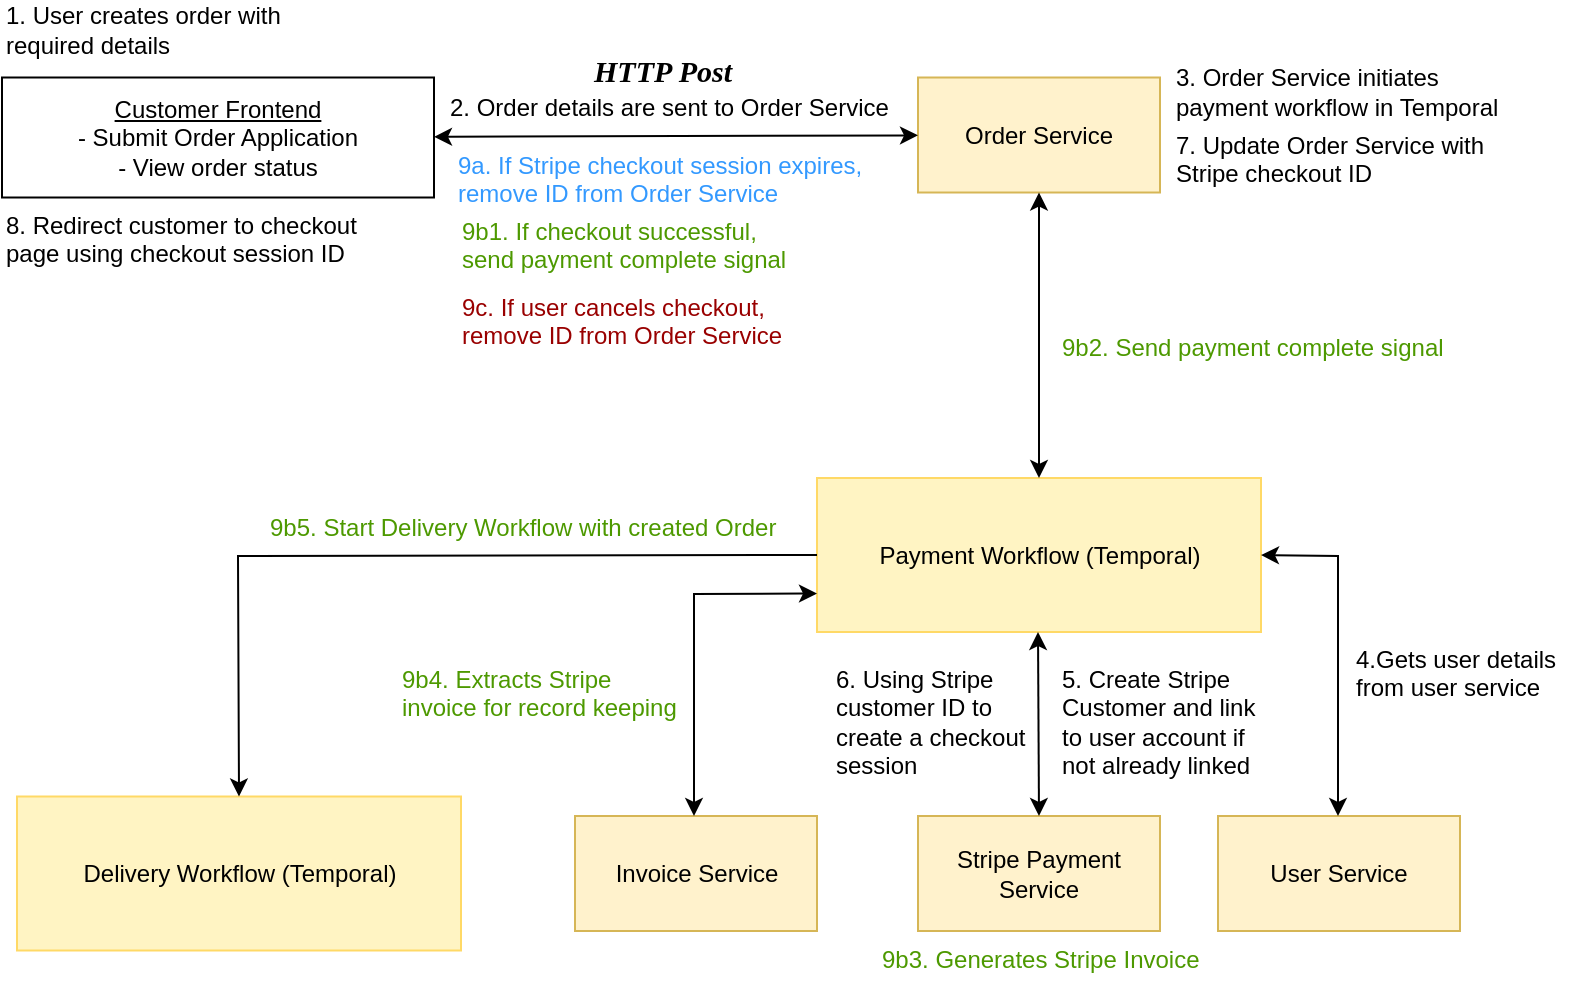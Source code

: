 <mxfile pages="2">
    <diagram name="Page-1" id="jY7Wt-v1LxDKGmgFNE5M">
        <mxGraphModel dx="569" dy="323" grid="1" gridSize="10" guides="1" tooltips="1" connect="1" arrows="1" fold="1" page="1" pageScale="1" pageWidth="850" pageHeight="1100" math="0" shadow="0">
            <root>
                <mxCell id="0"/>
                <mxCell id="1" parent="0"/>
                <mxCell id="ZCIKir5QU30v5sFeuKnt-1" value="&lt;u&gt;Customer Frontend&lt;/u&gt;&lt;div&gt;- Submit Order Application&lt;/div&gt;&lt;div&gt;- View order status&lt;/div&gt;" style="rounded=0;whiteSpace=wrap;html=1;" parent="1" vertex="1">
                    <mxGeometry x="32" y="58.75" width="216" height="60" as="geometry"/>
                </mxCell>
                <mxCell id="ZCIKir5QU30v5sFeuKnt-2" value="Payment Workflow (Temporal)" style="rounded=0;whiteSpace=wrap;html=1;fillColor=light-dark(#FFF4C3,var(--ge-dark-color, #121212));strokeColor=light-dark(#FFD966,#FFFFFF);" parent="1" vertex="1">
                    <mxGeometry x="439.5" y="259" width="222" height="77" as="geometry"/>
                </mxCell>
                <mxCell id="ZCIKir5QU30v5sFeuKnt-3" value="Order Service" style="rounded=0;whiteSpace=wrap;html=1;fillColor=#fff2cc;strokeColor=#d6b656;" parent="1" vertex="1">
                    <mxGeometry x="490" y="58.75" width="121" height="57.5" as="geometry"/>
                </mxCell>
                <mxCell id="ZCIKir5QU30v5sFeuKnt-4" value="1. User creates order with &lt;br&gt;required details" style="text;html=1;align=left;verticalAlign=middle;whiteSpace=wrap;rounded=0;" parent="1" vertex="1">
                    <mxGeometry x="32" y="20" width="239" height="30" as="geometry"/>
                </mxCell>
                <mxCell id="ZCIKir5QU30v5sFeuKnt-5" value="" style="endArrow=classic;startArrow=classic;html=1;rounded=0;" parent="1" source="ZCIKir5QU30v5sFeuKnt-1" target="ZCIKir5QU30v5sFeuKnt-3" edge="1">
                    <mxGeometry width="50" height="50" relative="1" as="geometry">
                        <mxPoint x="359" y="307" as="sourcePoint"/>
                        <mxPoint x="409" y="257" as="targetPoint"/>
                    </mxGeometry>
                </mxCell>
                <mxCell id="ZCIKir5QU30v5sFeuKnt-6" value="" style="endArrow=classic;startArrow=classic;html=1;rounded=0;entryX=0.5;entryY=1;entryDx=0;entryDy=0;" parent="1" source="ZCIKir5QU30v5sFeuKnt-2" target="ZCIKir5QU30v5sFeuKnt-3" edge="1">
                    <mxGeometry width="50" height="50" relative="1" as="geometry">
                        <mxPoint x="424" y="238.289" as="sourcePoint"/>
                        <mxPoint x="550.5" y="184.25" as="targetPoint"/>
                    </mxGeometry>
                </mxCell>
                <mxCell id="ZCIKir5QU30v5sFeuKnt-7" value="2. Order details are sent to Order Service" style="text;html=1;align=left;verticalAlign=middle;whiteSpace=wrap;rounded=0;" parent="1" vertex="1">
                    <mxGeometry x="254" y="58.75" width="239" height="30" as="geometry"/>
                </mxCell>
                <mxCell id="ZCIKir5QU30v5sFeuKnt-8" value="3. Order Service initiates payment workflow in Temporal" style="text;html=1;align=left;verticalAlign=middle;whiteSpace=wrap;rounded=0;" parent="1" vertex="1">
                    <mxGeometry x="617" y="50.75" width="169" height="30" as="geometry"/>
                </mxCell>
                <mxCell id="ZCIKir5QU30v5sFeuKnt-9" value="User Service" style="rounded=0;whiteSpace=wrap;html=1;fillColor=#fff2cc;strokeColor=#d6b656;" parent="1" vertex="1">
                    <mxGeometry x="640" y="428" width="121" height="57.5" as="geometry"/>
                </mxCell>
                <mxCell id="ZCIKir5QU30v5sFeuKnt-10" value="" style="endArrow=classic;startArrow=classic;html=1;rounded=0;entryX=1;entryY=0.5;entryDx=0;entryDy=0;" parent="1" target="ZCIKir5QU30v5sFeuKnt-2" edge="1">
                    <mxGeometry width="50" height="50" relative="1" as="geometry">
                        <mxPoint x="700" y="428" as="sourcePoint"/>
                        <mxPoint x="700" y="353" as="targetPoint"/>
                        <Array as="points">
                            <mxPoint x="700" y="298"/>
                        </Array>
                    </mxGeometry>
                </mxCell>
                <mxCell id="ZCIKir5QU30v5sFeuKnt-11" value="4.Gets user details&#xa;from user service" style="text;whiteSpace=wrap;align=left;" parent="1" vertex="1">
                    <mxGeometry x="707" y="336" width="113" height="40" as="geometry"/>
                </mxCell>
                <mxCell id="ZCIKir5QU30v5sFeuKnt-12" value="Stripe Payment&lt;br&gt;Service" style="rounded=0;whiteSpace=wrap;html=1;fillColor=#fff2cc;strokeColor=#d6b656;" parent="1" vertex="1">
                    <mxGeometry x="490" y="428" width="121" height="57.5" as="geometry"/>
                </mxCell>
                <mxCell id="ZCIKir5QU30v5sFeuKnt-13" value="" style="endArrow=classic;startArrow=classic;html=1;rounded=0;entryX=0.5;entryY=1;entryDx=0;entryDy=0;exitX=0.5;exitY=0;exitDx=0;exitDy=0;" parent="1" source="ZCIKir5QU30v5sFeuKnt-12" edge="1">
                    <mxGeometry width="50" height="50" relative="1" as="geometry">
                        <mxPoint x="550" y="411" as="sourcePoint"/>
                        <mxPoint x="550" y="336" as="targetPoint"/>
                    </mxGeometry>
                </mxCell>
                <mxCell id="ZCIKir5QU30v5sFeuKnt-14" value="6. Using Stripe customer ID to create a checkout session" style="text;whiteSpace=wrap;align=left;" parent="1" vertex="1">
                    <mxGeometry x="447" y="346" width="113" height="72" as="geometry"/>
                </mxCell>
                <mxCell id="ZCIKir5QU30v5sFeuKnt-15" value="5. Create Stripe&#xa;Customer and link&#xa;to user account if not already linked" style="text;whiteSpace=wrap;align=left;" parent="1" vertex="1">
                    <mxGeometry x="560" y="346" width="113" height="72" as="geometry"/>
                </mxCell>
                <mxCell id="ZCIKir5QU30v5sFeuKnt-16" value="7. Update Order Service with Stripe checkout ID" style="text;whiteSpace=wrap;align=left;" parent="1" vertex="1">
                    <mxGeometry x="617" y="78.75" width="179" height="43.25" as="geometry"/>
                </mxCell>
                <mxCell id="ZCIKir5QU30v5sFeuKnt-17" value="9a. If Stripe checkout session expires, remove ID from Order Service" style="text;whiteSpace=wrap;align=left;fontColor=#3399FF;" parent="1" vertex="1">
                    <mxGeometry x="258" y="88.75" width="242" height="72" as="geometry"/>
                </mxCell>
                <mxCell id="ZCIKir5QU30v5sFeuKnt-18" value="Invoice Service" style="rounded=0;whiteSpace=wrap;html=1;fillColor=#fff2cc;strokeColor=#d6b656;" parent="1" vertex="1">
                    <mxGeometry x="318.5" y="428" width="121" height="57.5" as="geometry"/>
                </mxCell>
                <mxCell id="ZCIKir5QU30v5sFeuKnt-19" value="" style="endArrow=classic;startArrow=classic;html=1;rounded=0;entryX=0;entryY=0.75;entryDx=0;entryDy=0;" parent="1" target="ZCIKir5QU30v5sFeuKnt-2" edge="1">
                    <mxGeometry width="50" height="50" relative="1" as="geometry">
                        <mxPoint x="378" y="428" as="sourcePoint"/>
                        <mxPoint x="340" y="298" as="targetPoint"/>
                        <Array as="points">
                            <mxPoint x="378" y="317"/>
                        </Array>
                    </mxGeometry>
                </mxCell>
                <mxCell id="ZCIKir5QU30v5sFeuKnt-20" value="9b1. If checkout successful, send payment complete signal" style="text;whiteSpace=wrap;align=left;fontColor=#4D9900;labelBackgroundColor=none;" parent="1" vertex="1">
                    <mxGeometry x="259.5" y="122" width="170" height="72" as="geometry"/>
                </mxCell>
                <mxCell id="ZCIKir5QU30v5sFeuKnt-21" value="9b3. Generates Stripe Invoice" style="text;whiteSpace=wrap;align=left;fontColor=#4D9900;labelBackgroundColor=none;" parent="1" vertex="1">
                    <mxGeometry x="470" y="485.5" width="176" height="24.5" as="geometry"/>
                </mxCell>
                <mxCell id="ZCIKir5QU30v5sFeuKnt-22" value="9b4. Extracts Stripe invoice for record keeping" style="text;whiteSpace=wrap;align=left;fontColor=#4D9900;labelBackgroundColor=none;" parent="1" vertex="1">
                    <mxGeometry x="230" y="346" width="142.5" height="52" as="geometry"/>
                </mxCell>
                <mxCell id="ZCIKir5QU30v5sFeuKnt-23" value="9c. If user cancels checkout, remove ID from Order Service" style="text;whiteSpace=wrap;align=left;fontColor=#990000;labelBackgroundColor=none;" parent="1" vertex="1">
                    <mxGeometry x="259.5" y="160" width="180" height="72" as="geometry"/>
                </mxCell>
                <mxCell id="ZCIKir5QU30v5sFeuKnt-24" value="Delivery Workflow (Temporal)" style="rounded=0;whiteSpace=wrap;html=1;fillColor=light-dark(#FFF4C3,var(--ge-dark-color, #121212));strokeColor=light-dark(#FFD966,#FFFFFF);" parent="1" vertex="1">
                    <mxGeometry x="39.5" y="418.25" width="222" height="77" as="geometry"/>
                </mxCell>
                <mxCell id="ZCIKir5QU30v5sFeuKnt-25" value="" style="endArrow=none;startArrow=classic;html=1;rounded=0;entryX=0;entryY=0.5;entryDx=0;entryDy=0;startFill=1;endFill=0;exitX=0.5;exitY=0;exitDx=0;exitDy=0;" parent="1" source="ZCIKir5QU30v5sFeuKnt-24" target="ZCIKir5QU30v5sFeuKnt-2" edge="1">
                    <mxGeometry width="50" height="50" relative="1" as="geometry">
                        <mxPoint x="150" y="343.5" as="sourcePoint"/>
                        <mxPoint x="212" y="232.5" as="targetPoint"/>
                        <Array as="points">
                            <mxPoint x="150" y="298"/>
                        </Array>
                    </mxGeometry>
                </mxCell>
                <mxCell id="ZCIKir5QU30v5sFeuKnt-26" value="9b5. Start Delivery Workflow with created Order" style="text;whiteSpace=wrap;align=left;fontColor=#4D9900;labelBackgroundColor=none;" parent="1" vertex="1">
                    <mxGeometry x="164" y="270" width="261.5" height="31" as="geometry"/>
                </mxCell>
                <mxCell id="ZCIKir5QU30v5sFeuKnt-27" value="8. Redirect customer to checkout page using checkout session ID" style="text;whiteSpace=wrap;align=left;" parent="1" vertex="1">
                    <mxGeometry x="32" y="119" width="206.5" height="41" as="geometry"/>
                </mxCell>
                <mxCell id="zEMAxL01PxFPJ_ourGKK-1" value="9b2. Send payment complete signal" style="text;whiteSpace=wrap;align=left;fontColor=#4D9900;labelBackgroundColor=none;" parent="1" vertex="1">
                    <mxGeometry x="560" y="180" width="210" height="72" as="geometry"/>
                </mxCell>
                <mxCell id="2" value="&lt;h5&gt;&lt;font style=&quot;font-size: 15px;&quot; face=&quot;Lucida Console&quot;&gt;&lt;i&gt;HTTP Post&lt;/i&gt;&lt;/font&gt;&lt;/h5&gt;" style="text;html=1;align=left;verticalAlign=middle;whiteSpace=wrap;rounded=0;" vertex="1" parent="1">
                    <mxGeometry x="325.5" y="40" width="100" height="30" as="geometry"/>
                </mxCell>
            </root>
        </mxGraphModel>
    </diagram>
    <diagram id="oQ1AOyyI3Q7XOdvHtLZJ" name="Page-2">
        <mxGraphModel dx="657" dy="409" grid="1" gridSize="10" guides="1" tooltips="1" connect="1" arrows="1" fold="1" page="1" pageScale="1" pageWidth="850" pageHeight="1100" math="0" shadow="0">
            <root>
                <mxCell id="0"/>
                <mxCell id="1" parent="0"/>
                <mxCell id="feGOOBgOvWt05ZG6CZba-1" style="edgeStyle=orthogonalEdgeStyle;rounded=0;orthogonalLoop=1;jettySize=auto;html=1;exitX=1;exitY=0.5;exitDx=0;exitDy=0;entryX=0;entryY=0.5;entryDx=0;entryDy=0;" edge="1" parent="1" source="feGOOBgOvWt05ZG6CZba-4" target="feGOOBgOvWt05ZG6CZba-8">
                    <mxGeometry relative="1" as="geometry"/>
                </mxCell>
                <mxCell id="feGOOBgOvWt05ZG6CZba-2" style="edgeStyle=orthogonalEdgeStyle;rounded=0;orthogonalLoop=1;jettySize=auto;html=1;exitX=1;exitY=0.5;exitDx=0;exitDy=0;entryX=0;entryY=0.5;entryDx=0;entryDy=0;" edge="1" parent="1" source="feGOOBgOvWt05ZG6CZba-4" target="feGOOBgOvWt05ZG6CZba-10">
                    <mxGeometry relative="1" as="geometry"/>
                </mxCell>
                <mxCell id="feGOOBgOvWt05ZG6CZba-3" style="edgeStyle=none;html=1;exitX=0.5;exitY=1;exitDx=0;exitDy=0;entryX=0.5;entryY=0;entryDx=0;entryDy=0;" edge="1" parent="1" source="feGOOBgOvWt05ZG6CZba-4" target="feGOOBgOvWt05ZG6CZba-7">
                    <mxGeometry relative="1" as="geometry"/>
                </mxCell>
                <mxCell id="feGOOBgOvWt05ZG6CZba-4" value="&lt;u&gt;&lt;font color=&quot;#000000&quot;&gt;Customer Frontend&lt;/font&gt;&lt;br&gt;&lt;/u&gt;&lt;span style=&quot;background-color: transparent; color: light-dark(rgb(0, 0, 0), rgb(255, 255, 255));&quot;&gt;- Ask Chatbot about delivery status &amp;amp; info&lt;/span&gt;" style="rounded=0;whiteSpace=wrap;html=1;align=center;" vertex="1" parent="1">
                    <mxGeometry x="250" y="200" width="120" height="60" as="geometry"/>
                </mxCell>
                <mxCell id="feGOOBgOvWt05ZG6CZba-5" style="edgeStyle=orthogonalEdgeStyle;rounded=0;orthogonalLoop=1;jettySize=auto;html=1;exitX=0;exitY=0.5;exitDx=0;exitDy=0;entryX=0;entryY=0.5;entryDx=0;entryDy=0;" edge="1" parent="1" source="feGOOBgOvWt05ZG6CZba-7" target="feGOOBgOvWt05ZG6CZba-7">
                    <mxGeometry relative="1" as="geometry"/>
                </mxCell>
                <mxCell id="feGOOBgOvWt05ZG6CZba-6" style="edgeStyle=none;html=1;exitX=0.5;exitY=0;exitDx=0;exitDy=0;entryX=0.5;entryY=1;entryDx=0;entryDy=0;" edge="1" parent="1" source="feGOOBgOvWt05ZG6CZba-7" target="feGOOBgOvWt05ZG6CZba-4">
                    <mxGeometry relative="1" as="geometry"/>
                </mxCell>
                <mxCell id="feGOOBgOvWt05ZG6CZba-7" value="Customer Support (RAG)" style="rounded=0;whiteSpace=wrap;html=1;fillColor=#fff2cc;strokeColor=#d6b656;" vertex="1" parent="1">
                    <mxGeometry x="250" y="360" width="120" height="60" as="geometry"/>
                </mxCell>
                <mxCell id="feGOOBgOvWt05ZG6CZba-8" value="Order Service" style="rounded=0;whiteSpace=wrap;html=1;fillColor=#fff2cc;strokeColor=#d6b656;" vertex="1" parent="1">
                    <mxGeometry x="470" y="100" width="120" height="60" as="geometry"/>
                </mxCell>
                <mxCell id="feGOOBgOvWt05ZG6CZba-9" style="edgeStyle=none;html=1;exitX=0;exitY=0.5;exitDx=0;exitDy=0;" edge="1" parent="1" source="feGOOBgOvWt05ZG6CZba-10">
                    <mxGeometry relative="1" as="geometry">
                        <mxPoint x="370" y="230" as="targetPoint"/>
                    </mxGeometry>
                </mxCell>
                <mxCell id="feGOOBgOvWt05ZG6CZba-10" value="Driver Service" style="rounded=0;whiteSpace=wrap;html=1;fillColor=#fff2cc;strokeColor=#d6b656;" vertex="1" parent="1">
                    <mxGeometry x="470" y="200" width="120" height="60" as="geometry"/>
                </mxCell>
                <mxCell id="feGOOBgOvWt05ZG6CZba-11" value="&lt;span style=&quot;background-color: transparent; color: light-dark(rgb(0, 0, 0), rgb(255, 255, 255));&quot;&gt;1. Provide CS (RAG) with prompt&lt;/span&gt;" style="text;html=1;align=left;verticalAlign=middle;resizable=0;points=[];autosize=1;strokeColor=none;fillColor=none;" vertex="1" parent="1">
                    <mxGeometry x="120" y="270" width="200" height="30" as="geometry"/>
                </mxCell>
                <mxCell id="feGOOBgOvWt05ZG6CZba-12" value="3. Check user ID" style="text;html=1;align=left;verticalAlign=middle;resizable=0;points=[];autosize=1;strokeColor=none;fillColor=none;" vertex="1" parent="1">
                    <mxGeometry x="600" y="100" width="110" height="30" as="geometry"/>
                </mxCell>
                <mxCell id="feGOOBgOvWt05ZG6CZba-13" value="4. Return order record/s" style="text;html=1;align=left;verticalAlign=middle;resizable=0;points=[];autosize=1;strokeColor=none;fillColor=none;" vertex="1" parent="1">
                    <mxGeometry x="600" y="130" width="150" height="30" as="geometry"/>
                </mxCell>
                <mxCell id="feGOOBgOvWt05ZG6CZba-14" value="5. Check order ID" style="text;html=1;align=left;verticalAlign=middle;resizable=0;points=[];autosize=1;strokeColor=none;fillColor=none;" vertex="1" parent="1">
                    <mxGeometry x="600" y="200" width="120" height="30" as="geometry"/>
                </mxCell>
                <mxCell id="feGOOBgOvWt05ZG6CZba-15" value="6. Return driver info" style="text;html=1;align=left;verticalAlign=middle;resizable=0;points=[];autosize=1;strokeColor=none;fillColor=none;" vertex="1" parent="1">
                    <mxGeometry x="600" y="230" width="130" height="30" as="geometry"/>
                </mxCell>
                <mxCell id="feGOOBgOvWt05ZG6CZba-16" value="&lt;span style=&quot;background-color: transparent; color: light-dark(rgb(0, 0, 0), rgb(255, 255, 255));&quot;&gt;2. Return list of APIs to call&lt;/span&gt;" style="text;html=1;align=left;verticalAlign=middle;resizable=0;points=[];autosize=1;strokeColor=none;fillColor=none;" vertex="1" parent="1">
                    <mxGeometry x="120" y="295" width="170" height="30" as="geometry"/>
                </mxCell>
                <mxCell id="feGOOBgOvWt05ZG6CZba-17" value="Invoice Service" style="rounded=0;whiteSpace=wrap;html=1;fillColor=#fff2cc;strokeColor=#d6b656;" vertex="1" parent="1">
                    <mxGeometry x="470" y="300" width="120" height="60" as="geometry"/>
                </mxCell>
                <mxCell id="feGOOBgOvWt05ZG6CZba-18" value="7. Check order ID&lt;div&gt;&lt;font color=&quot;#000000&quot;&gt;&lt;br&gt;&lt;/font&gt;&lt;div&gt;8. Return invoice&lt;/div&gt;&lt;/div&gt;" style="text;html=1;align=left;verticalAlign=middle;resizable=0;points=[];autosize=1;strokeColor=none;fillColor=none;" vertex="1" parent="1">
                    <mxGeometry x="605" y="300" width="120" height="60" as="geometry"/>
                </mxCell>
                <mxCell id="feGOOBgOvWt05ZG6CZba-19" style="edgeStyle=orthogonalEdgeStyle;rounded=0;orthogonalLoop=1;jettySize=auto;html=1;exitX=1;exitY=0.5;exitDx=0;exitDy=0;entryX=0;entryY=0.5;entryDx=0;entryDy=0;" edge="1" parent="1" source="feGOOBgOvWt05ZG6CZba-4" target="feGOOBgOvWt05ZG6CZba-17">
                    <mxGeometry relative="1" as="geometry">
                        <mxPoint x="380" y="240" as="sourcePoint"/>
                        <mxPoint x="480" y="140" as="targetPoint"/>
                    </mxGeometry>
                </mxCell>
            </root>
        </mxGraphModel>
    </diagram>
</mxfile>